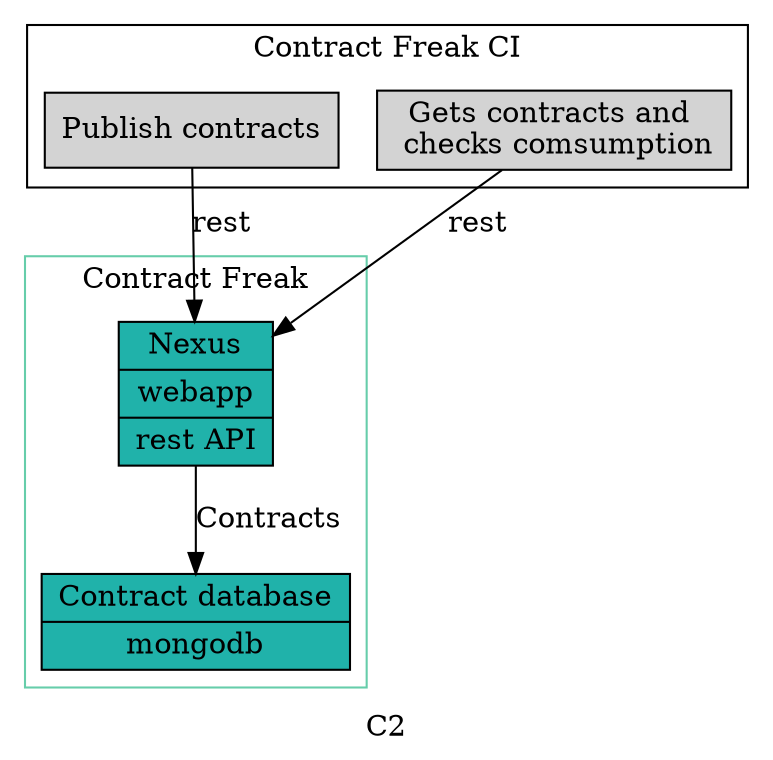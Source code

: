 digraph C2 {
    node [shape = record, style = filled];
    label = "C2";

    subgraph cluster_0 {
        node [fillcolor = lightseagreen];
        color = aquamarine3;
        label = "Contract Freak"

        contract_storage_engine [label = "{ Nexus | webapp | rest API}"];
        database [label = "{ Contract database | mongodb}"];

        contract_storage_engine -> database [label = "Contracts"];
    }

    subgraph cluster_1 {
        label = "Contract Freak CI"

        publish_contract_job [label = "Publish contracts"];
        gets_contract_job [label = "Gets contracts and \n
            checks comsumption"];

        publish_contract_job -> contract_storage_engine [label = "rest"];
        gets_contract_job -> contract_storage_engine [label = "rest"];
    }
}
